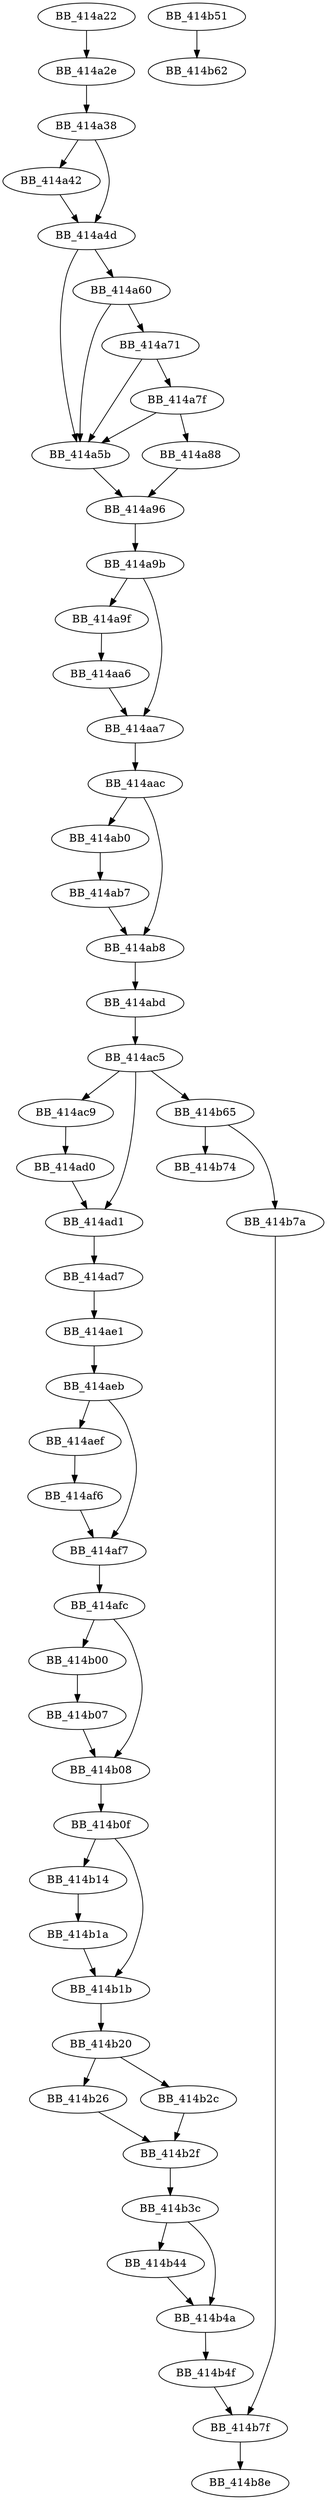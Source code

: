 DiGraph ___tmainCRTStartup{
BB_414a22->BB_414a2e
BB_414a2e->BB_414a38
BB_414a38->BB_414a42
BB_414a38->BB_414a4d
BB_414a42->BB_414a4d
BB_414a4d->BB_414a5b
BB_414a4d->BB_414a60
BB_414a5b->BB_414a96
BB_414a60->BB_414a5b
BB_414a60->BB_414a71
BB_414a71->BB_414a5b
BB_414a71->BB_414a7f
BB_414a7f->BB_414a5b
BB_414a7f->BB_414a88
BB_414a88->BB_414a96
BB_414a96->BB_414a9b
BB_414a9b->BB_414a9f
BB_414a9b->BB_414aa7
BB_414a9f->BB_414aa6
BB_414aa6->BB_414aa7
BB_414aa7->BB_414aac
BB_414aac->BB_414ab0
BB_414aac->BB_414ab8
BB_414ab0->BB_414ab7
BB_414ab7->BB_414ab8
BB_414ab8->BB_414abd
BB_414abd->BB_414ac5
BB_414ac5->BB_414ac9
BB_414ac5->BB_414ad1
BB_414ac5->BB_414b65
BB_414ac9->BB_414ad0
BB_414ad0->BB_414ad1
BB_414ad1->BB_414ad7
BB_414ad7->BB_414ae1
BB_414ae1->BB_414aeb
BB_414aeb->BB_414aef
BB_414aeb->BB_414af7
BB_414aef->BB_414af6
BB_414af6->BB_414af7
BB_414af7->BB_414afc
BB_414afc->BB_414b00
BB_414afc->BB_414b08
BB_414b00->BB_414b07
BB_414b07->BB_414b08
BB_414b08->BB_414b0f
BB_414b0f->BB_414b14
BB_414b0f->BB_414b1b
BB_414b14->BB_414b1a
BB_414b1a->BB_414b1b
BB_414b1b->BB_414b20
BB_414b20->BB_414b26
BB_414b20->BB_414b2c
BB_414b26->BB_414b2f
BB_414b2c->BB_414b2f
BB_414b2f->BB_414b3c
BB_414b3c->BB_414b44
BB_414b3c->BB_414b4a
BB_414b44->BB_414b4a
BB_414b4a->BB_414b4f
BB_414b4f->BB_414b7f
BB_414b51->BB_414b62
BB_414b65->BB_414b74
BB_414b65->BB_414b7a
BB_414b7a->BB_414b7f
BB_414b7f->BB_414b8e
}
